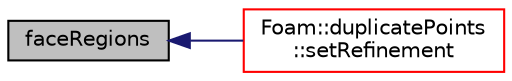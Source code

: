 digraph "faceRegions"
{
  bgcolor="transparent";
  edge [fontname="Helvetica",fontsize="10",labelfontname="Helvetica",labelfontsize="10"];
  node [fontname="Helvetica",fontsize="10",shape=record];
  rankdir="LR";
  Node1 [label="faceRegions",height=0.2,width=0.4,color="black", fillcolor="grey75", style="filled", fontcolor="black"];
  Node1 -> Node2 [dir="back",color="midnightblue",fontsize="10",style="solid",fontname="Helvetica"];
  Node2 [label="Foam::duplicatePoints\l::setRefinement",height=0.2,width=0.4,color="red",URL="$a00602.html#a159a54964aa4001ff24e9fb05834750a",tooltip="Play commands into polyTopoChange to duplicate points. Gets. "];
}

